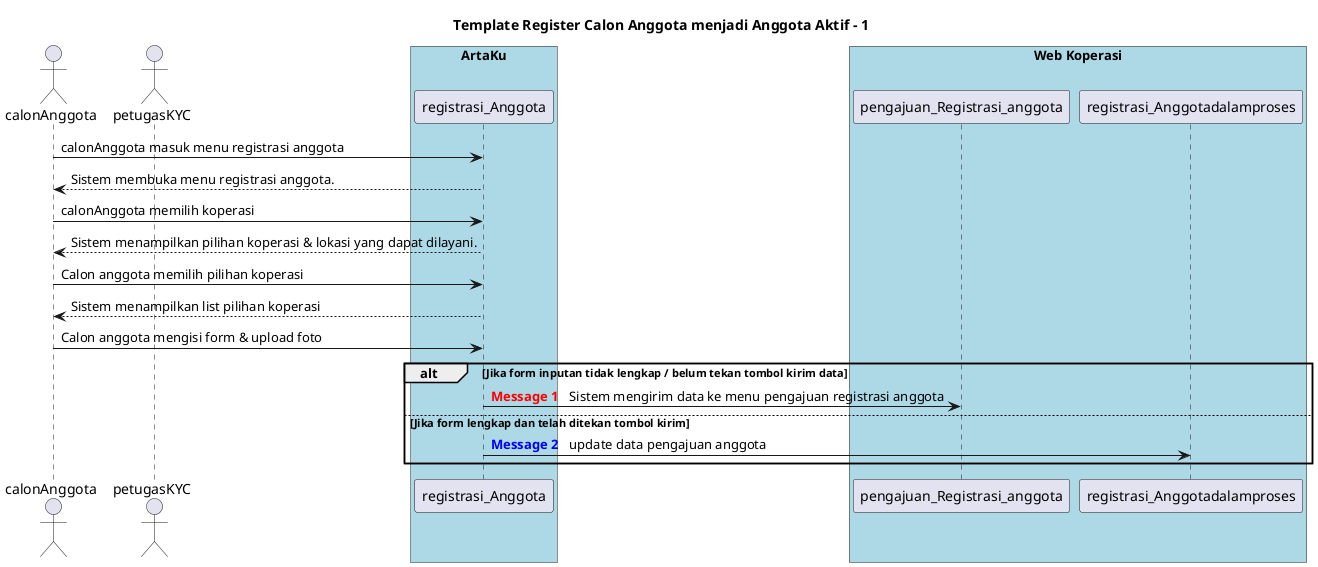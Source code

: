 @startuml register
title Template Register Calon Anggota menjadi Anggota Aktif - 1

actor calonAnggota
actor petugasKYC
box "ArtaKu" #LightBlue
participant registrasi_Anggota
end box

box "Web Koperasi" #LightBlue
participant pengajuan_Registrasi_anggota
participant registrasi_Anggotadalamproses
end box


' Calon anggota masuk menu registrasi anggota
calonAnggota -> registrasi_Anggota: calonAnggota masuk menu registrasi anggota
registrasi_Anggota --> calonAnggota: Sistem membuka menu registrasi anggota.

' Calon anggota memilih koperasi
calonAnggota -> registrasi_Anggota: calonAnggota memilih koperasi
' Sistem menampilkan list pilihan koperasi
registrasi_Anggota --> calonAnggota: Sistem menampilkan pilihan koperasi & lokasi yang dapat dilayani.

' Calon anggota memilih pilihan koperasi
calonAnggota -> registrasi_Anggota: Calon anggota memilih pilihan koperasi
registrasi_Anggota --> calonAnggota: Sistem menampilkan list pilihan koperasi

' Calon anggota mengisi form & upload foto.
calonAnggota -> registrasi_Anggota: Calon anggota mengisi form & upload foto

alt Jika form inputan tidak lengkap / belum tekan tombol kirim data
    autonumber 1 "<b>[000]"
    autonumber resume "<font color=red><b>Message 0  "
    
    registrasi_Anggota -> pengajuan_Registrasi_anggota: Sistem mengirim data ke menu pengajuan registrasi anggota    
    autonumber stop

' Jika form registrasi anggota dalam proses pengisian lengkap, 
else Jika form lengkap dan telah ditekan tombol kirim
   autonumber 2 "<b>[000]"
   autonumber resume "<font color=blue><b>Message 0  "
   ' maka petugas KYC memberi notifikasi rekap dokumen perbaikan diterima ke calon anggota.
    registrasi_Anggota -> registrasi_Anggotadalamproses: update data pengajuan anggota
   
   autonumber stop
end 
@enduml